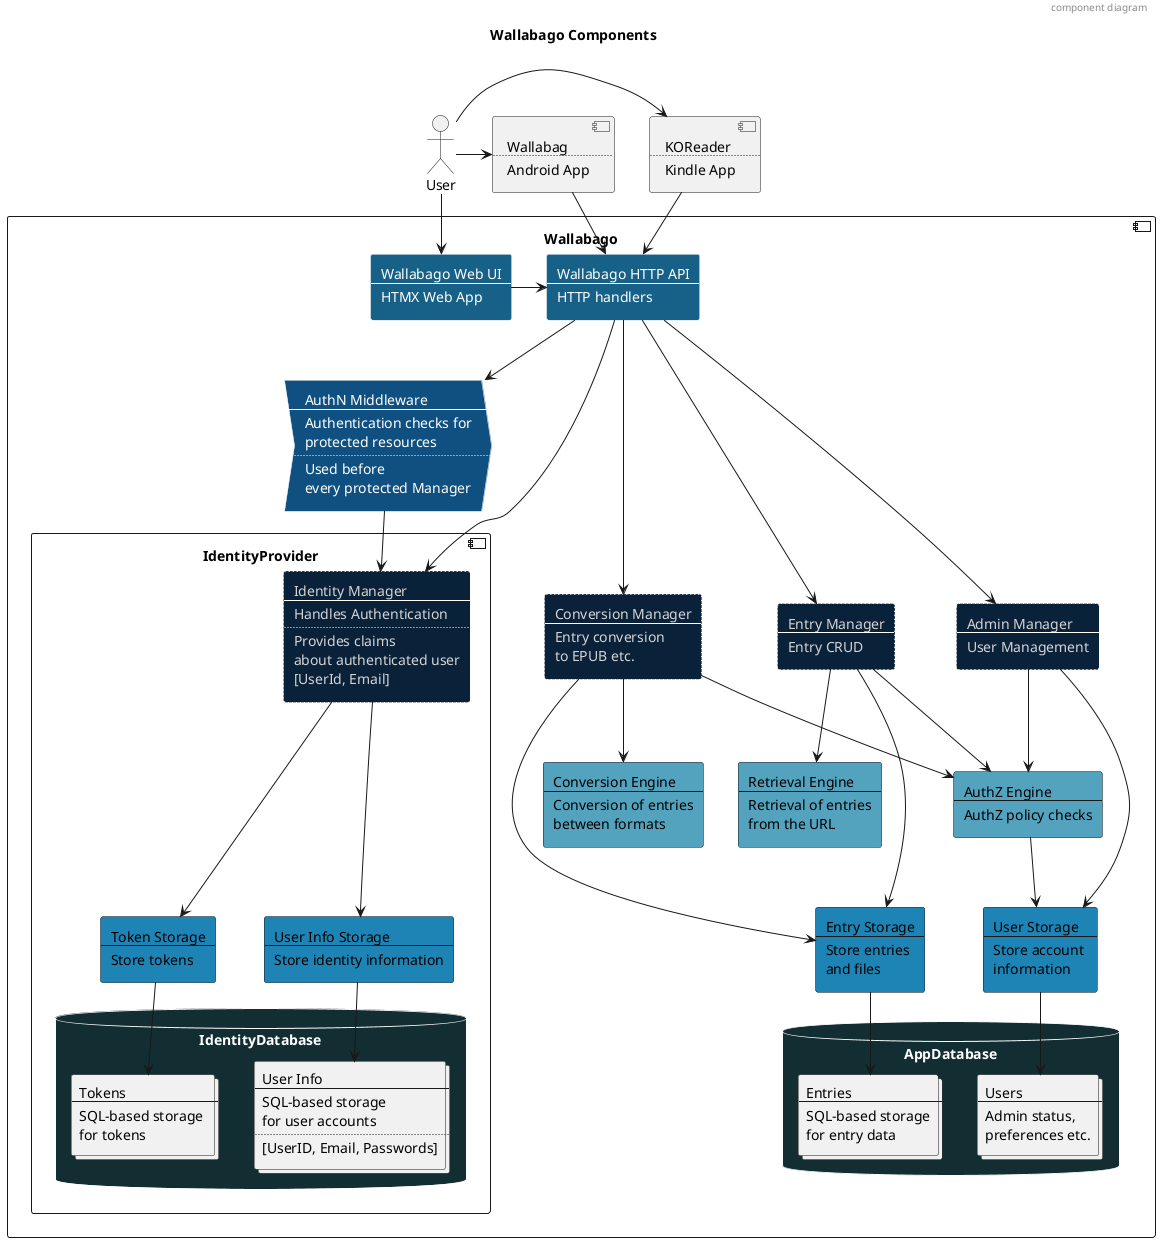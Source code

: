 @startuml architecture-components

title Wallabago Components
header component diagram

' Styles
!$Manager = "back:0a2239;text:LightGrey;line:white;line.dotted"
!$Engine = "back:53a2be;text:Black"
!$Storage = "back:1d84b5;text:Black"
!$Persistence = "back:132e32;text:White;line:White"
!$Cache = "back:176087;text:White;line:White"
!$Middleware = "back:105080;text:White;line:White"
!$API = "back:176087;text:White;line:White"

' Clients
actor User [
    User
]

component KOReader [
    KOReader
    ....
    Kindle App
]

component WallabagAndroid [
    Wallabag
    ....
    Android App
]

component Wallabago {
    ' API
    rectangle HTTPAPI #$API [
        Wallabago HTTP API
        ----
        HTTP handlers
    ]

    rectangle WebUI #$API [
        Wallabago Web UI
        ----
        HTMX Web App
    ]

    ' Middleware
    process AuthNMiddleware #$Middleware [
        AuthN Middleware
        ----
        Authentication checks for
        protected resources
        ....
        Used before
        every protected Manager
    ]

    ' Managers
    rectangle AdminManager #$Manager [
        Admin Manager
        ----
        User Management
    ]


    rectangle EntryManager #$Manager [
        Entry Manager
        ----
        Entry CRUD
    ]

    rectangle ConversionManager #$Manager [
        Conversion Manager
        ----
        Entry conversion
        to EPUB etc.
    ]

    ' Engine

    rectangle AuthZEngine #$Engine [
        AuthZ Engine
        ----
        AuthZ policy checks
    ]

    rectangle RetrievalEngine #$Engine [
        Retrieval Engine
        ----
        Retrieval of entries
        from the URL
    ]

    rectangle ConversionEngine #$Engine [
        Conversion Engine
        ----
        Conversion of entries
        between formats
    ]

    ' Storage


    rectangle UserStorage #$Storage [
        User Storage
        ----
        Store account 
        information 
    ]

    rectangle EntryStorage #$Storage [
        Entry Storage
        ----
        Store entries 
        and files
    ]

    ' Data

    database AppDatabase #$Persistence {
        collections Users [
            Users
            ----
            Admin status,
            preferences etc.
        ]

        collections Entries [
            Entries
            ----
            SQL-based storage
            for entry data
        ]
    }
    component IdentityProvider {
        rectangle IdentityManager #$Manager [
            Identity Manager
            ----
            Handles Authentication
            ....
            Provides claims
            about authenticated user
            [UserId, Email]
        ]

        rectangle TokenStorage #$Storage [
            Token Storage
            ----
            Store tokens 
        ]

        rectangle UserInfoStorage #$Storage [
            User Info Storage
            ----
            Store identity information
        ]
        database IdentityDatabase #$Persistence {
            collections UserInfo [
                User Info
                ----
                SQL-based storage
                for user accounts
                ....
                [UserID, Email, Passwords]
            ]

            collections Tokens  [
                Tokens
                ----
                SQL-based storage 
                for tokens 
            ]
        }
    }
}


' Connections
User -> KOReader
KOReader --> HTTPAPI
User --> WebUI
User -> WallabagAndroid
WallabagAndroid --> HTTPAPI
' API
WebUI -> HTTPAPI

HTTPAPI --> AuthNMiddleware
HTTPAPI ---> IdentityManager
HTTPAPI ---> AdminManager
HTTPAPI ---> ConversionManager
HTTPAPI ---> EntryManager

' Middleware
AuthNMiddleware --> IdentityManager

' Managers
EntryManager --> RetrievalEngine
EntryManager --> AuthZEngine
EntryManager ---> EntryStorage

AdminManager --> AuthZEngine
AdminManager ---> UserStorage

ConversionManager --> ConversionEngine
ConversionManager --> AuthZEngine
ConversionManager ---> EntryStorage

' Engines
AuthZEngine --> UserStorage

' Storage
EntryStorage --> Entries

UserStorage --> Users

TokenStorage --> Tokens

' IdentityManager
IdentityManager ---> TokenStorage
IdentityManager ---> UserInfoStorage
UserInfoStorage --> UserInfo
@enduml
